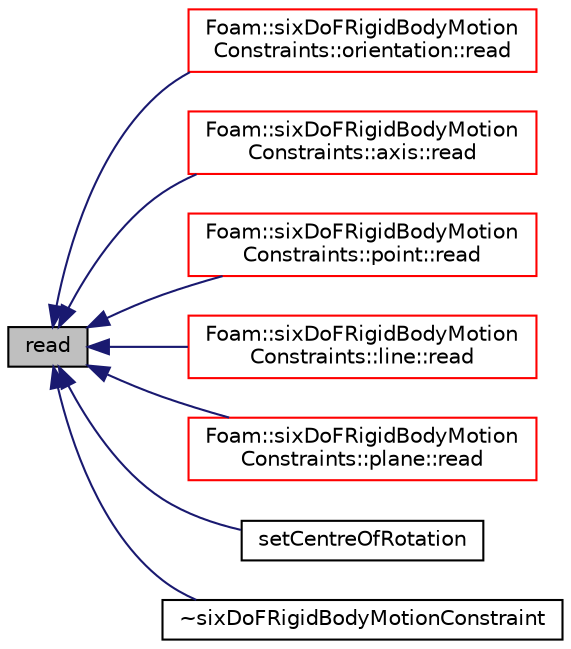 digraph "read"
{
  bgcolor="transparent";
  edge [fontname="Helvetica",fontsize="10",labelfontname="Helvetica",labelfontsize="10"];
  node [fontname="Helvetica",fontsize="10",shape=record];
  rankdir="LR";
  Node1 [label="read",height=0.2,width=0.4,color="black", fillcolor="grey75", style="filled", fontcolor="black"];
  Node1 -> Node2 [dir="back",color="midnightblue",fontsize="10",style="solid",fontname="Helvetica"];
  Node2 [label="Foam::sixDoFRigidBodyMotion\lConstraints::orientation::read",height=0.2,width=0.4,color="red",URL="$a01767.html#a64da2087e03e55d0dddd0cd6e5ac05ea",tooltip="Update properties from given dictionary. "];
  Node1 -> Node3 [dir="back",color="midnightblue",fontsize="10",style="solid",fontname="Helvetica"];
  Node3 [label="Foam::sixDoFRigidBodyMotion\lConstraints::axis::read",height=0.2,width=0.4,color="red",URL="$a00089.html#a64da2087e03e55d0dddd0cd6e5ac05ea",tooltip="Update properties from given dictionary. "];
  Node1 -> Node4 [dir="back",color="midnightblue",fontsize="10",style="solid",fontname="Helvetica"];
  Node4 [label="Foam::sixDoFRigidBodyMotion\lConstraints::point::read",height=0.2,width=0.4,color="red",URL="$a01912.html#a64da2087e03e55d0dddd0cd6e5ac05ea",tooltip="Update properties from given dictionary. "];
  Node1 -> Node5 [dir="back",color="midnightblue",fontsize="10",style="solid",fontname="Helvetica"];
  Node5 [label="Foam::sixDoFRigidBodyMotion\lConstraints::line::read",height=0.2,width=0.4,color="red",URL="$a01358.html#a64da2087e03e55d0dddd0cd6e5ac05ea",tooltip="Update properties from given dictionary. "];
  Node1 -> Node6 [dir="back",color="midnightblue",fontsize="10",style="solid",fontname="Helvetica"];
  Node6 [label="Foam::sixDoFRigidBodyMotion\lConstraints::plane::read",height=0.2,width=0.4,color="red",URL="$a01900.html#a64da2087e03e55d0dddd0cd6e5ac05ea",tooltip="Update properties from given dictionary. "];
  Node1 -> Node7 [dir="back",color="midnightblue",fontsize="10",style="solid",fontname="Helvetica"];
  Node7 [label="setCentreOfRotation",height=0.2,width=0.4,color="black",URL="$a02408.html#a550c9ecf63012687bc2cd54227ff5e36",tooltip="Set the centre of rotation if not the centre of mass. "];
  Node1 -> Node8 [dir="back",color="midnightblue",fontsize="10",style="solid",fontname="Helvetica"];
  Node8 [label="~sixDoFRigidBodyMotionConstraint",height=0.2,width=0.4,color="black",URL="$a02408.html#ac933b3d9959638c761fe11722b497a12",tooltip="Destructor. "];
}
